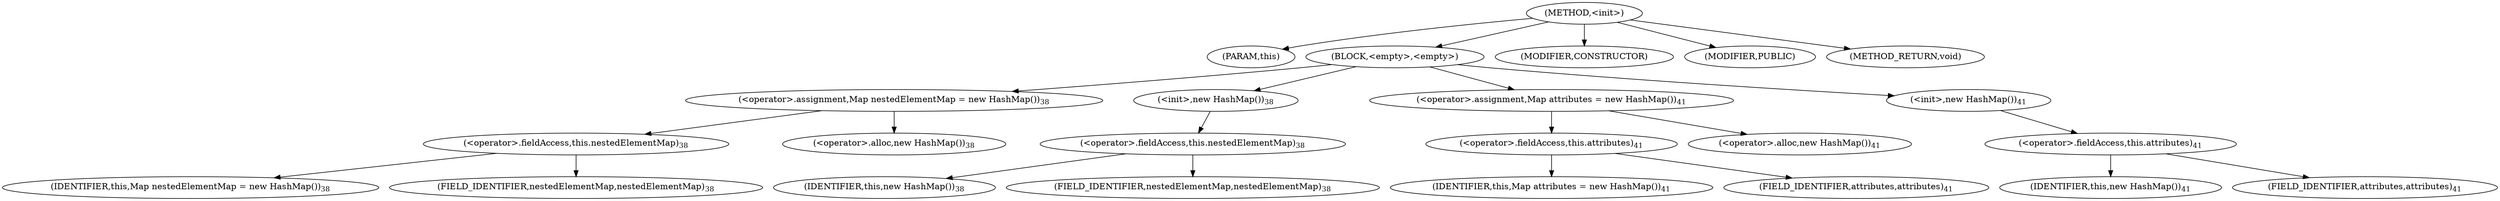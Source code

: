 digraph "&lt;init&gt;" {  
"229" [label = <(METHOD,&lt;init&gt;)> ]
"230" [label = <(PARAM,this)> ]
"231" [label = <(BLOCK,&lt;empty&gt;,&lt;empty&gt;)> ]
"232" [label = <(&lt;operator&gt;.assignment,Map nestedElementMap = new HashMap())<SUB>38</SUB>> ]
"233" [label = <(&lt;operator&gt;.fieldAccess,this.nestedElementMap)<SUB>38</SUB>> ]
"234" [label = <(IDENTIFIER,this,Map nestedElementMap = new HashMap())<SUB>38</SUB>> ]
"235" [label = <(FIELD_IDENTIFIER,nestedElementMap,nestedElementMap)<SUB>38</SUB>> ]
"236" [label = <(&lt;operator&gt;.alloc,new HashMap())<SUB>38</SUB>> ]
"237" [label = <(&lt;init&gt;,new HashMap())<SUB>38</SUB>> ]
"238" [label = <(&lt;operator&gt;.fieldAccess,this.nestedElementMap)<SUB>38</SUB>> ]
"239" [label = <(IDENTIFIER,this,new HashMap())<SUB>38</SUB>> ]
"240" [label = <(FIELD_IDENTIFIER,nestedElementMap,nestedElementMap)<SUB>38</SUB>> ]
"241" [label = <(&lt;operator&gt;.assignment,Map attributes = new HashMap())<SUB>41</SUB>> ]
"242" [label = <(&lt;operator&gt;.fieldAccess,this.attributes)<SUB>41</SUB>> ]
"243" [label = <(IDENTIFIER,this,Map attributes = new HashMap())<SUB>41</SUB>> ]
"244" [label = <(FIELD_IDENTIFIER,attributes,attributes)<SUB>41</SUB>> ]
"245" [label = <(&lt;operator&gt;.alloc,new HashMap())<SUB>41</SUB>> ]
"246" [label = <(&lt;init&gt;,new HashMap())<SUB>41</SUB>> ]
"247" [label = <(&lt;operator&gt;.fieldAccess,this.attributes)<SUB>41</SUB>> ]
"248" [label = <(IDENTIFIER,this,new HashMap())<SUB>41</SUB>> ]
"249" [label = <(FIELD_IDENTIFIER,attributes,attributes)<SUB>41</SUB>> ]
"250" [label = <(MODIFIER,CONSTRUCTOR)> ]
"251" [label = <(MODIFIER,PUBLIC)> ]
"252" [label = <(METHOD_RETURN,void)> ]
  "229" -> "230" 
  "229" -> "231" 
  "229" -> "250" 
  "229" -> "251" 
  "229" -> "252" 
  "231" -> "232" 
  "231" -> "237" 
  "231" -> "241" 
  "231" -> "246" 
  "232" -> "233" 
  "232" -> "236" 
  "233" -> "234" 
  "233" -> "235" 
  "237" -> "238" 
  "238" -> "239" 
  "238" -> "240" 
  "241" -> "242" 
  "241" -> "245" 
  "242" -> "243" 
  "242" -> "244" 
  "246" -> "247" 
  "247" -> "248" 
  "247" -> "249" 
}
